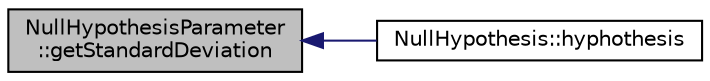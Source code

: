 digraph "NullHypothesisParameter::getStandardDeviation"
{
  bgcolor="transparent";
  edge [fontname="Helvetica",fontsize="10",labelfontname="Helvetica",labelfontsize="10"];
  node [fontname="Helvetica",fontsize="10",shape=record];
  rankdir="LR";
  Node14 [label="NullHypothesisParameter\l::getStandardDeviation",height=0.2,width=0.4,color="black", fillcolor="grey75", style="filled", fontcolor="black"];
  Node14 -> Node15 [dir="back",color="midnightblue",fontsize="10",style="solid",fontname="Helvetica"];
  Node15 [label="NullHypothesis::hyphothesis",height=0.2,width=0.4,color="black",URL="$class_null_hypothesis.html#a174eefddec16be350423e01a3bb5025d",tooltip="가설검정을 수행합니다. "];
}

